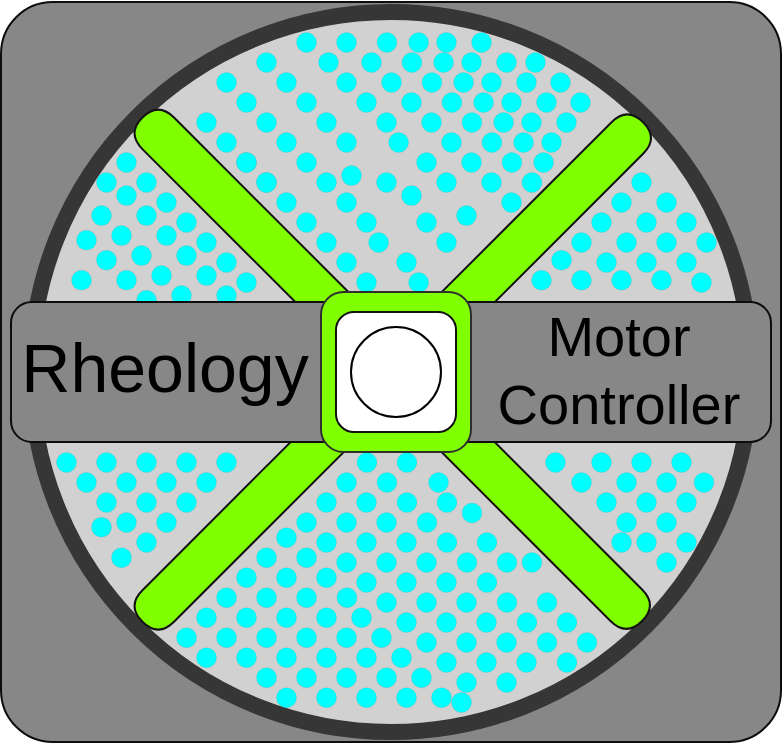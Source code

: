 <mxfile version="16.1.2" type="device"><diagram id="ZZdDNAqf02Z3FQ3SOcCB" name="Page-1"><mxGraphModel dx="813" dy="563" grid="0" gridSize="10" guides="1" tooltips="1" connect="1" arrows="1" fold="1" page="1" pageScale="1" pageWidth="1654" pageHeight="1169" math="0" shadow="0"><root><mxCell id="0"/><mxCell id="1" parent="0"/><mxCell id="4YRXvs1Kx5gEqdIc5T07-6" value="" style="rounded=1;whiteSpace=wrap;html=1;strokeColor=#0D0D0D;fillColor=#878787;arcSize=7;" vertex="1" parent="1"><mxGeometry x="392.5" y="215" width="390" height="370" as="geometry"/></mxCell><mxCell id="4YRXvs1Kx5gEqdIc5T07-1" value="" style="ellipse;whiteSpace=wrap;html=1;aspect=fixed;fillColor=#D1D1D1;strokeColor=#363636;strokeWidth=8;" vertex="1" parent="1"><mxGeometry x="407.5" y="220" width="360" height="360" as="geometry"/></mxCell><mxCell id="4YRXvs1Kx5gEqdIc5T07-13" value="" style="ellipse;whiteSpace=wrap;html=1;aspect=fixed;strokeColor=#363636;strokeWidth=0;fillColor=#00FFFF;connectable=0;allowArrows=0;" vertex="1" parent="1"><mxGeometry x="490" y="270" width="10" height="10" as="geometry"/></mxCell><mxCell id="4YRXvs1Kx5gEqdIc5T07-36" value="" style="ellipse;whiteSpace=wrap;html=1;aspect=fixed;strokeColor=#363636;strokeWidth=0;fillColor=#00FFFF;connectable=0;allowArrows=0;" vertex="1" parent="1"><mxGeometry x="500" y="280" width="10" height="10" as="geometry"/></mxCell><mxCell id="4YRXvs1Kx5gEqdIc5T07-37" value="" style="ellipse;whiteSpace=wrap;html=1;aspect=fixed;strokeColor=#363636;strokeWidth=0;fillColor=#00FFFF;connectable=0;allowArrows=0;" vertex="1" parent="1"><mxGeometry x="510" y="290" width="10" height="10" as="geometry"/></mxCell><mxCell id="4YRXvs1Kx5gEqdIc5T07-38" value="" style="ellipse;whiteSpace=wrap;html=1;aspect=fixed;strokeColor=#363636;strokeWidth=0;fillColor=#00FFFF;connectable=0;allowArrows=0;" vertex="1" parent="1"><mxGeometry x="520" y="300" width="10" height="10" as="geometry"/></mxCell><mxCell id="4YRXvs1Kx5gEqdIc5T07-39" value="" style="ellipse;whiteSpace=wrap;html=1;aspect=fixed;strokeColor=#363636;strokeWidth=0;fillColor=#00FFFF;connectable=0;allowArrows=0;" vertex="1" parent="1"><mxGeometry x="530" y="310" width="10" height="10" as="geometry"/></mxCell><mxCell id="4YRXvs1Kx5gEqdIc5T07-40" value="" style="ellipse;whiteSpace=wrap;html=1;aspect=fixed;strokeColor=#363636;strokeWidth=0;fillColor=#00FFFF;connectable=0;allowArrows=0;" vertex="1" parent="1"><mxGeometry x="540" y="320" width="10" height="10" as="geometry"/></mxCell><mxCell id="4YRXvs1Kx5gEqdIc5T07-41" value="" style="ellipse;whiteSpace=wrap;html=1;aspect=fixed;strokeColor=#363636;strokeWidth=0;fillColor=#00FFFF;connectable=0;allowArrows=0;" vertex="1" parent="1"><mxGeometry x="550" y="330" width="10" height="10" as="geometry"/></mxCell><mxCell id="4YRXvs1Kx5gEqdIc5T07-42" value="" style="ellipse;whiteSpace=wrap;html=1;aspect=fixed;strokeColor=#363636;strokeWidth=0;fillColor=#00FFFF;connectable=0;allowArrows=0;" vertex="1" parent="1"><mxGeometry x="560" y="340" width="10" height="10" as="geometry"/></mxCell><mxCell id="4YRXvs1Kx5gEqdIc5T07-43" value="" style="ellipse;whiteSpace=wrap;html=1;aspect=fixed;strokeColor=#363636;strokeWidth=0;fillColor=#00FFFF;connectable=0;allowArrows=0;" vertex="1" parent="1"><mxGeometry x="570" y="350" width="10" height="10" as="geometry"/></mxCell><mxCell id="4YRXvs1Kx5gEqdIc5T07-44" value="" style="ellipse;whiteSpace=wrap;html=1;aspect=fixed;strokeColor=#363636;strokeWidth=0;fillColor=#00FFFF;connectable=0;allowArrows=0;" vertex="1" parent="1"><mxGeometry x="500" y="250" width="10" height="10" as="geometry"/></mxCell><mxCell id="4YRXvs1Kx5gEqdIc5T07-45" value="" style="ellipse;whiteSpace=wrap;html=1;aspect=fixed;strokeColor=#363636;strokeWidth=0;fillColor=#00FFFF;connectable=0;allowArrows=0;" vertex="1" parent="1"><mxGeometry x="510" y="290" width="10" height="10" as="geometry"/></mxCell><mxCell id="4YRXvs1Kx5gEqdIc5T07-46" value="" style="ellipse;whiteSpace=wrap;html=1;aspect=fixed;strokeColor=#363636;strokeWidth=0;fillColor=#00FFFF;connectable=0;allowArrows=0;" vertex="1" parent="1"><mxGeometry x="520" y="300" width="10" height="10" as="geometry"/></mxCell><mxCell id="4YRXvs1Kx5gEqdIc5T07-47" value="" style="ellipse;whiteSpace=wrap;html=1;aspect=fixed;strokeColor=#363636;strokeWidth=0;fillColor=#00FFFF;connectable=0;allowArrows=0;" vertex="1" parent="1"><mxGeometry x="510" y="260" width="10" height="10" as="geometry"/></mxCell><mxCell id="4YRXvs1Kx5gEqdIc5T07-48" value="" style="ellipse;whiteSpace=wrap;html=1;aspect=fixed;strokeColor=#363636;strokeWidth=0;fillColor=#00FFFF;connectable=0;allowArrows=0;" vertex="1" parent="1"><mxGeometry x="520" y="270" width="10" height="10" as="geometry"/></mxCell><mxCell id="4YRXvs1Kx5gEqdIc5T07-49" value="" style="ellipse;whiteSpace=wrap;html=1;aspect=fixed;strokeColor=#363636;strokeWidth=0;fillColor=#00FFFF;connectable=0;allowArrows=0;" vertex="1" parent="1"><mxGeometry x="530" y="280" width="10" height="10" as="geometry"/></mxCell><mxCell id="4YRXvs1Kx5gEqdIc5T07-50" value="" style="ellipse;whiteSpace=wrap;html=1;aspect=fixed;strokeColor=#363636;strokeWidth=0;fillColor=#00FFFF;connectable=0;allowArrows=0;" vertex="1" parent="1"><mxGeometry x="540" y="290" width="10" height="10" as="geometry"/></mxCell><mxCell id="4YRXvs1Kx5gEqdIc5T07-51" value="" style="ellipse;whiteSpace=wrap;html=1;aspect=fixed;strokeColor=#363636;strokeWidth=0;fillColor=#00FFFF;connectable=0;allowArrows=0;" vertex="1" parent="1"><mxGeometry x="550" y="300" width="10" height="10" as="geometry"/></mxCell><mxCell id="4YRXvs1Kx5gEqdIc5T07-52" value="" style="ellipse;whiteSpace=wrap;html=1;aspect=fixed;strokeColor=#363636;strokeWidth=0;fillColor=#00FFFF;connectable=0;allowArrows=0;" vertex="1" parent="1"><mxGeometry x="560" y="310" width="10" height="10" as="geometry"/></mxCell><mxCell id="4YRXvs1Kx5gEqdIc5T07-53" value="" style="ellipse;whiteSpace=wrap;html=1;aspect=fixed;strokeColor=#363636;strokeWidth=0;fillColor=#00FFFF;connectable=0;allowArrows=0;" vertex="1" parent="1"><mxGeometry x="570" y="320" width="10" height="10" as="geometry"/></mxCell><mxCell id="4YRXvs1Kx5gEqdIc5T07-54" value="" style="ellipse;whiteSpace=wrap;html=1;aspect=fixed;strokeColor=#363636;strokeWidth=0;fillColor=#00FFFF;connectable=0;allowArrows=0;" vertex="1" parent="1"><mxGeometry x="576.04" y="330" width="10" height="10" as="geometry"/></mxCell><mxCell id="4YRXvs1Kx5gEqdIc5T07-55" value="" style="ellipse;whiteSpace=wrap;html=1;aspect=fixed;strokeColor=#363636;strokeWidth=0;fillColor=#00FFFF;connectable=0;allowArrows=0;" vertex="1" parent="1"><mxGeometry x="590" y="340" width="10" height="10" as="geometry"/></mxCell><mxCell id="4YRXvs1Kx5gEqdIc5T07-56" value="" style="ellipse;whiteSpace=wrap;html=1;aspect=fixed;strokeColor=#363636;strokeWidth=0;fillColor=#00FFFF;connectable=0;allowArrows=0;" vertex="1" parent="1"><mxGeometry x="520" y="240" width="10" height="10" as="geometry"/></mxCell><mxCell id="4YRXvs1Kx5gEqdIc5T07-57" value="" style="ellipse;whiteSpace=wrap;html=1;aspect=fixed;strokeColor=#363636;strokeWidth=0;fillColor=#00FFFF;connectable=0;allowArrows=0;" vertex="1" parent="1"><mxGeometry x="530" y="250" width="10" height="10" as="geometry"/></mxCell><mxCell id="4YRXvs1Kx5gEqdIc5T07-58" value="" style="ellipse;whiteSpace=wrap;html=1;aspect=fixed;strokeColor=#363636;strokeWidth=0;fillColor=#00FFFF;connectable=0;allowArrows=0;" vertex="1" parent="1"><mxGeometry x="540" y="260" width="10" height="10" as="geometry"/></mxCell><mxCell id="4YRXvs1Kx5gEqdIc5T07-59" value="" style="ellipse;whiteSpace=wrap;html=1;aspect=fixed;strokeColor=#363636;strokeWidth=0;fillColor=#00FFFF;connectable=0;allowArrows=0;" vertex="1" parent="1"><mxGeometry x="550" y="270" width="10" height="10" as="geometry"/></mxCell><mxCell id="4YRXvs1Kx5gEqdIc5T07-60" value="" style="ellipse;whiteSpace=wrap;html=1;aspect=fixed;strokeColor=#363636;strokeWidth=0;fillColor=#00FFFF;connectable=0;allowArrows=0;" vertex="1" parent="1"><mxGeometry x="560" y="280" width="10" height="10" as="geometry"/></mxCell><mxCell id="4YRXvs1Kx5gEqdIc5T07-61" value="" style="ellipse;whiteSpace=wrap;html=1;aspect=fixed;strokeColor=#363636;strokeWidth=0;fillColor=#00FFFF;connectable=0;allowArrows=0;" vertex="1" parent="1"><mxGeometry x="562.5" y="296.55" width="10" height="10" as="geometry"/></mxCell><mxCell id="4YRXvs1Kx5gEqdIc5T07-62" value="" style="ellipse;whiteSpace=wrap;html=1;aspect=fixed;strokeColor=#363636;strokeWidth=0;fillColor=#00FFFF;connectable=0;allowArrows=0;" vertex="1" parent="1"><mxGeometry x="580" y="300" width="10" height="10" as="geometry"/></mxCell><mxCell id="4YRXvs1Kx5gEqdIc5T07-63" value="" style="ellipse;whiteSpace=wrap;html=1;aspect=fixed;strokeColor=#363636;strokeWidth=0;fillColor=#00FFFF;connectable=0;allowArrows=0;" vertex="1" parent="1"><mxGeometry x="592.5" y="306.55" width="10" height="10" as="geometry"/></mxCell><mxCell id="4YRXvs1Kx5gEqdIc5T07-64" value="" style="ellipse;whiteSpace=wrap;html=1;aspect=fixed;strokeColor=#363636;strokeWidth=0;fillColor=#00FFFF;connectable=0;allowArrows=0;" vertex="1" parent="1"><mxGeometry x="600" y="320" width="10" height="10" as="geometry"/></mxCell><mxCell id="4YRXvs1Kx5gEqdIc5T07-65" value="" style="ellipse;whiteSpace=wrap;html=1;aspect=fixed;strokeColor=#363636;strokeWidth=0;fillColor=#00FFFF;connectable=0;allowArrows=0;" vertex="1" parent="1"><mxGeometry x="610" y="330" width="10" height="10" as="geometry"/></mxCell><mxCell id="4YRXvs1Kx5gEqdIc5T07-66" value="" style="ellipse;whiteSpace=wrap;html=1;aspect=fixed;strokeColor=#363636;strokeWidth=0;fillColor=#00FFFF;connectable=0;allowArrows=0;" vertex="1" parent="1"><mxGeometry x="620" y="316.55" width="10" height="10" as="geometry"/></mxCell><mxCell id="4YRXvs1Kx5gEqdIc5T07-67" value="" style="ellipse;whiteSpace=wrap;html=1;aspect=fixed;strokeColor=#363636;strokeWidth=0;fillColor=#00FFFF;connectable=0;allowArrows=0;" vertex="1" parent="1"><mxGeometry x="540" y="230" width="10" height="10" as="geometry"/></mxCell><mxCell id="4YRXvs1Kx5gEqdIc5T07-68" value="" style="ellipse;whiteSpace=wrap;html=1;aspect=fixed;strokeColor=#363636;strokeWidth=0;fillColor=#00FFFF;connectable=0;allowArrows=0;" vertex="1" parent="1"><mxGeometry x="551" y="240" width="10" height="10" as="geometry"/></mxCell><mxCell id="4YRXvs1Kx5gEqdIc5T07-70" value="" style="ellipse;whiteSpace=wrap;html=1;aspect=fixed;strokeColor=#363636;strokeWidth=0;fillColor=#00FFFF;connectable=0;allowArrows=0;" vertex="1" parent="1"><mxGeometry x="560" y="250" width="10" height="10" as="geometry"/></mxCell><mxCell id="4YRXvs1Kx5gEqdIc5T07-71" value="" style="ellipse;whiteSpace=wrap;html=1;aspect=fixed;strokeColor=#363636;strokeWidth=0;fillColor=#00FFFF;connectable=0;allowArrows=0;" vertex="1" parent="1"><mxGeometry x="570" y="260" width="10" height="10" as="geometry"/></mxCell><mxCell id="4YRXvs1Kx5gEqdIc5T07-72" value="" style="ellipse;whiteSpace=wrap;html=1;aspect=fixed;strokeColor=#363636;strokeWidth=0;fillColor=#00FFFF;connectable=0;allowArrows=0;" vertex="1" parent="1"><mxGeometry x="580" y="270" width="10" height="10" as="geometry"/></mxCell><mxCell id="4YRXvs1Kx5gEqdIc5T07-73" value="" style="ellipse;whiteSpace=wrap;html=1;aspect=fixed;strokeColor=#363636;strokeWidth=0;fillColor=#00FFFF;connectable=0;allowArrows=0;" vertex="1" parent="1"><mxGeometry x="586.04" y="280" width="10" height="10" as="geometry"/></mxCell><mxCell id="4YRXvs1Kx5gEqdIc5T07-74" value="" style="ellipse;whiteSpace=wrap;html=1;aspect=fixed;strokeColor=#363636;strokeWidth=0;fillColor=#00FFFF;connectable=0;allowArrows=0;" vertex="1" parent="1"><mxGeometry x="600" y="290" width="10" height="10" as="geometry"/></mxCell><mxCell id="4YRXvs1Kx5gEqdIc5T07-75" value="" style="ellipse;whiteSpace=wrap;html=1;aspect=fixed;strokeColor=#363636;strokeWidth=0;fillColor=#00FFFF;connectable=0;allowArrows=0;" vertex="1" parent="1"><mxGeometry x="610" y="300" width="10" height="10" as="geometry"/></mxCell><mxCell id="4YRXvs1Kx5gEqdIc5T07-77" value="" style="ellipse;whiteSpace=wrap;html=1;aspect=fixed;strokeColor=#363636;strokeWidth=0;fillColor=#00FFFF;connectable=0;allowArrows=0;" vertex="1" parent="1"><mxGeometry x="572.5" y="240" width="10" height="10" as="geometry"/></mxCell><mxCell id="4YRXvs1Kx5gEqdIc5T07-78" value="" style="ellipse;whiteSpace=wrap;html=1;aspect=fixed;strokeColor=#363636;strokeWidth=0;fillColor=#00FFFF;connectable=0;allowArrows=0;" vertex="1" parent="1"><mxGeometry x="582.5" y="250" width="10" height="10" as="geometry"/></mxCell><mxCell id="4YRXvs1Kx5gEqdIc5T07-79" value="" style="ellipse;whiteSpace=wrap;html=1;aspect=fixed;strokeColor=#363636;strokeWidth=0;fillColor=#00FFFF;connectable=0;allowArrows=0;" vertex="1" parent="1"><mxGeometry x="592.5" y="260" width="10" height="10" as="geometry"/></mxCell><mxCell id="4YRXvs1Kx5gEqdIc5T07-80" value="" style="ellipse;whiteSpace=wrap;html=1;aspect=fixed;strokeColor=#363636;strokeWidth=0;fillColor=#00FFFF;connectable=0;allowArrows=0;" vertex="1" parent="1"><mxGeometry x="602.5" y="270" width="10" height="10" as="geometry"/></mxCell><mxCell id="4YRXvs1Kx5gEqdIc5T07-81" value="" style="ellipse;whiteSpace=wrap;html=1;aspect=fixed;strokeColor=#363636;strokeWidth=0;fillColor=#00FFFF;connectable=0;allowArrows=0;" vertex="1" parent="1"><mxGeometry x="612.5" y="280" width="10" height="10" as="geometry"/></mxCell><mxCell id="4YRXvs1Kx5gEqdIc5T07-82" value="" style="ellipse;whiteSpace=wrap;html=1;aspect=fixed;strokeColor=#363636;strokeWidth=0;fillColor=#00FFFF;connectable=0;allowArrows=0;" vertex="1" parent="1"><mxGeometry x="622.5" y="290" width="10" height="10" as="geometry"/></mxCell><mxCell id="4YRXvs1Kx5gEqdIc5T07-83" value="" style="ellipse;whiteSpace=wrap;html=1;aspect=fixed;strokeColor=#363636;strokeWidth=0;fillColor=#00FFFF;connectable=0;allowArrows=0;" vertex="1" parent="1"><mxGeometry x="632.5" y="300" width="10" height="10" as="geometry"/></mxCell><mxCell id="4YRXvs1Kx5gEqdIc5T07-84" value="" style="ellipse;whiteSpace=wrap;html=1;aspect=fixed;strokeColor=#363636;strokeWidth=0;fillColor=#00FFFF;connectable=0;allowArrows=0;" vertex="1" parent="1"><mxGeometry x="642.5" y="310" width="10" height="10" as="geometry"/></mxCell><mxCell id="4YRXvs1Kx5gEqdIc5T07-86" value="" style="ellipse;whiteSpace=wrap;html=1;aspect=fixed;strokeColor=#363636;strokeWidth=0;fillColor=#00FFFF;connectable=0;allowArrows=0;" vertex="1" parent="1"><mxGeometry x="592.72" y="240" width="10" height="10" as="geometry"/></mxCell><mxCell id="4YRXvs1Kx5gEqdIc5T07-87" value="" style="ellipse;whiteSpace=wrap;html=1;aspect=fixed;strokeColor=#363636;strokeWidth=0;fillColor=#00FFFF;connectable=0;allowArrows=0;" vertex="1" parent="1"><mxGeometry x="602.72" y="250" width="10" height="10" as="geometry"/></mxCell><mxCell id="4YRXvs1Kx5gEqdIc5T07-88" value="" style="ellipse;whiteSpace=wrap;html=1;aspect=fixed;strokeColor=#363636;strokeWidth=0;fillColor=#00FFFF;connectable=0;allowArrows=0;" vertex="1" parent="1"><mxGeometry x="612.72" y="260" width="10" height="10" as="geometry"/></mxCell><mxCell id="4YRXvs1Kx5gEqdIc5T07-89" value="" style="ellipse;whiteSpace=wrap;html=1;aspect=fixed;strokeColor=#363636;strokeWidth=0;fillColor=#00FFFF;connectable=0;allowArrows=0;" vertex="1" parent="1"><mxGeometry x="622.72" y="270" width="10" height="10" as="geometry"/></mxCell><mxCell id="4YRXvs1Kx5gEqdIc5T07-90" value="" style="ellipse;whiteSpace=wrap;html=1;aspect=fixed;strokeColor=#363636;strokeWidth=0;fillColor=#00FFFF;connectable=0;allowArrows=0;" vertex="1" parent="1"><mxGeometry x="632.72" y="280" width="10" height="10" as="geometry"/></mxCell><mxCell id="4YRXvs1Kx5gEqdIc5T07-91" value="" style="ellipse;whiteSpace=wrap;html=1;aspect=fixed;strokeColor=#363636;strokeWidth=0;fillColor=#00FFFF;connectable=0;allowArrows=0;" vertex="1" parent="1"><mxGeometry x="642.72" y="290" width="10" height="10" as="geometry"/></mxCell><mxCell id="4YRXvs1Kx5gEqdIc5T07-92" value="" style="ellipse;whiteSpace=wrap;html=1;aspect=fixed;strokeColor=#363636;strokeWidth=0;fillColor=#00FFFF;connectable=0;allowArrows=0;" vertex="1" parent="1"><mxGeometry x="652.72" y="300" width="10" height="10" as="geometry"/></mxCell><mxCell id="4YRXvs1Kx5gEqdIc5T07-95" value="" style="ellipse;whiteSpace=wrap;html=1;aspect=fixed;strokeColor=#363636;strokeWidth=0;fillColor=#00FFFF;connectable=0;allowArrows=0;" vertex="1" parent="1"><mxGeometry x="608.54" y="240" width="10" height="10" as="geometry"/></mxCell><mxCell id="4YRXvs1Kx5gEqdIc5T07-96" value="" style="ellipse;whiteSpace=wrap;html=1;aspect=fixed;strokeColor=#363636;strokeWidth=0;fillColor=#00FFFF;connectable=0;allowArrows=0;" vertex="1" parent="1"><mxGeometry x="618.54" y="250" width="10" height="10" as="geometry"/></mxCell><mxCell id="4YRXvs1Kx5gEqdIc5T07-97" value="" style="ellipse;whiteSpace=wrap;html=1;aspect=fixed;strokeColor=#363636;strokeWidth=0;fillColor=#00FFFF;connectable=0;allowArrows=0;" vertex="1" parent="1"><mxGeometry x="628.54" y="260" width="10" height="10" as="geometry"/></mxCell><mxCell id="4YRXvs1Kx5gEqdIc5T07-98" value="" style="ellipse;whiteSpace=wrap;html=1;aspect=fixed;strokeColor=#363636;strokeWidth=0;fillColor=#00FFFF;connectable=0;allowArrows=0;" vertex="1" parent="1"><mxGeometry x="638.54" y="270" width="10" height="10" as="geometry"/></mxCell><mxCell id="4YRXvs1Kx5gEqdIc5T07-99" value="" style="ellipse;whiteSpace=wrap;html=1;aspect=fixed;strokeColor=#363636;strokeWidth=0;fillColor=#00FFFF;connectable=0;allowArrows=0;" vertex="1" parent="1"><mxGeometry x="648.54" y="280" width="10" height="10" as="geometry"/></mxCell><mxCell id="4YRXvs1Kx5gEqdIc5T07-100" value="" style="ellipse;whiteSpace=wrap;html=1;aspect=fixed;strokeColor=#363636;strokeWidth=0;fillColor=#00FFFF;connectable=0;allowArrows=0;" vertex="1" parent="1"><mxGeometry x="658.54" y="290" width="10" height="10" as="geometry"/></mxCell><mxCell id="4YRXvs1Kx5gEqdIc5T07-102" value="" style="ellipse;whiteSpace=wrap;html=1;aspect=fixed;strokeColor=#363636;strokeWidth=0;fillColor=#00FFFF;connectable=0;allowArrows=0;" vertex="1" parent="1"><mxGeometry x="622.5" y="240" width="10" height="10" as="geometry"/></mxCell><mxCell id="4YRXvs1Kx5gEqdIc5T07-103" value="" style="ellipse;whiteSpace=wrap;html=1;aspect=fixed;strokeColor=#363636;strokeWidth=0;fillColor=#00FFFF;connectable=0;allowArrows=0;" vertex="1" parent="1"><mxGeometry x="632.5" y="250" width="10" height="10" as="geometry"/></mxCell><mxCell id="4YRXvs1Kx5gEqdIc5T07-104" value="" style="ellipse;whiteSpace=wrap;html=1;aspect=fixed;strokeColor=#363636;strokeWidth=0;fillColor=#00FFFF;connectable=0;allowArrows=0;" vertex="1" parent="1"><mxGeometry x="642.5" y="260" width="10" height="10" as="geometry"/></mxCell><mxCell id="4YRXvs1Kx5gEqdIc5T07-105" value="" style="ellipse;whiteSpace=wrap;html=1;aspect=fixed;strokeColor=#363636;strokeWidth=0;fillColor=#00FFFF;connectable=0;allowArrows=0;" vertex="1" parent="1"><mxGeometry x="652.5" y="270" width="10" height="10" as="geometry"/></mxCell><mxCell id="4YRXvs1Kx5gEqdIc5T07-106" value="" style="ellipse;whiteSpace=wrap;html=1;aspect=fixed;strokeColor=#363636;strokeWidth=0;fillColor=#00FFFF;connectable=0;allowArrows=0;" vertex="1" parent="1"><mxGeometry x="662.5" y="280" width="10" height="10" as="geometry"/></mxCell><mxCell id="4YRXvs1Kx5gEqdIc5T07-108" value="" style="ellipse;whiteSpace=wrap;html=1;aspect=fixed;strokeColor=#363636;strokeWidth=0;fillColor=#00FFFF;connectable=0;allowArrows=0;" vertex="1" parent="1"><mxGeometry x="640" y="240" width="10" height="10" as="geometry"/></mxCell><mxCell id="4YRXvs1Kx5gEqdIc5T07-109" value="" style="ellipse;whiteSpace=wrap;html=1;aspect=fixed;strokeColor=#363636;strokeWidth=0;fillColor=#00FFFF;connectable=0;allowArrows=0;" vertex="1" parent="1"><mxGeometry x="650" y="250" width="10" height="10" as="geometry"/></mxCell><mxCell id="4YRXvs1Kx5gEqdIc5T07-110" value="" style="ellipse;whiteSpace=wrap;html=1;aspect=fixed;strokeColor=#363636;strokeWidth=0;fillColor=#00FFFF;connectable=0;allowArrows=0;" vertex="1" parent="1"><mxGeometry x="660" y="260" width="10" height="10" as="geometry"/></mxCell><mxCell id="4YRXvs1Kx5gEqdIc5T07-111" value="" style="ellipse;whiteSpace=wrap;html=1;aspect=fixed;strokeColor=#363636;strokeWidth=0;fillColor=#00FFFF;connectable=0;allowArrows=0;" vertex="1" parent="1"><mxGeometry x="670" y="270" width="10" height="10" as="geometry"/></mxCell><mxCell id="4YRXvs1Kx5gEqdIc5T07-113" value="" style="ellipse;whiteSpace=wrap;html=1;aspect=fixed;strokeColor=#363636;strokeWidth=0;fillColor=#00FFFF;connectable=0;allowArrows=0;" vertex="1" parent="1"><mxGeometry x="666.99" y="250" width="10" height="10" as="geometry"/></mxCell><mxCell id="4YRXvs1Kx5gEqdIc5T07-114" value="" style="ellipse;whiteSpace=wrap;html=1;aspect=fixed;strokeColor=#363636;strokeWidth=0;fillColor=#00FFFF;connectable=0;allowArrows=0;" vertex="1" parent="1"><mxGeometry x="676.99" y="260" width="10" height="10" as="geometry"/></mxCell><mxCell id="4YRXvs1Kx5gEqdIc5T07-116" value="" style="ellipse;whiteSpace=wrap;html=1;aspect=fixed;strokeColor=#363636;strokeWidth=0;fillColor=#00FFFF;connectable=0;allowArrows=0;" vertex="1" parent="1"><mxGeometry x="720" y="310" width="10" height="10" as="geometry"/></mxCell><mxCell id="4YRXvs1Kx5gEqdIc5T07-117" value="" style="ellipse;whiteSpace=wrap;html=1;aspect=fixed;strokeColor=#363636;strokeWidth=0;fillColor=#00FFFF;connectable=0;allowArrows=0;" vertex="1" parent="1"><mxGeometry x="730" y="320" width="10" height="10" as="geometry"/></mxCell><mxCell id="4YRXvs1Kx5gEqdIc5T07-118" value="" style="ellipse;whiteSpace=wrap;html=1;aspect=fixed;strokeColor=#363636;strokeWidth=0;fillColor=#00FFFF;connectable=0;allowArrows=0;" vertex="1" parent="1"><mxGeometry x="740" y="330" width="10" height="10" as="geometry"/></mxCell><mxCell id="4YRXvs1Kx5gEqdIc5T07-120" value="" style="ellipse;whiteSpace=wrap;html=1;aspect=fixed;strokeColor=#363636;strokeWidth=0;fillColor=#00FFFF;connectable=0;allowArrows=0;" vertex="1" parent="1"><mxGeometry x="710" y="320" width="10" height="10" as="geometry"/></mxCell><mxCell id="4YRXvs1Kx5gEqdIc5T07-121" value="" style="ellipse;whiteSpace=wrap;html=1;aspect=fixed;strokeColor=#363636;strokeWidth=0;fillColor=#00FFFF;connectable=0;allowArrows=0;" vertex="1" parent="1"><mxGeometry x="720" y="330" width="10" height="10" as="geometry"/></mxCell><mxCell id="4YRXvs1Kx5gEqdIc5T07-122" value="" style="ellipse;whiteSpace=wrap;html=1;aspect=fixed;strokeColor=#363636;strokeWidth=0;fillColor=#00FFFF;connectable=0;allowArrows=0;" vertex="1" parent="1"><mxGeometry x="730" y="340" width="10" height="10" as="geometry"/></mxCell><mxCell id="4YRXvs1Kx5gEqdIc5T07-125" value="" style="ellipse;whiteSpace=wrap;html=1;aspect=fixed;strokeColor=#363636;strokeWidth=0;fillColor=#00FFFF;connectable=0;allowArrows=0;" vertex="1" parent="1"><mxGeometry x="700" y="330" width="10" height="10" as="geometry"/></mxCell><mxCell id="4YRXvs1Kx5gEqdIc5T07-126" value="" style="ellipse;whiteSpace=wrap;html=1;aspect=fixed;strokeColor=#363636;strokeWidth=0;fillColor=#00FFFF;connectable=0;allowArrows=0;" vertex="1" parent="1"><mxGeometry x="710" y="340" width="10" height="10" as="geometry"/></mxCell><mxCell id="4YRXvs1Kx5gEqdIc5T07-128" value="" style="ellipse;whiteSpace=wrap;html=1;aspect=fixed;strokeColor=#363636;strokeWidth=0;fillColor=#00FFFF;connectable=0;allowArrows=0;" vertex="1" parent="1"><mxGeometry x="690" y="340" width="10" height="10" as="geometry"/></mxCell><mxCell id="4YRXvs1Kx5gEqdIc5T07-137" value="" style="ellipse;whiteSpace=wrap;html=1;aspect=fixed;strokeColor=#363636;strokeWidth=0;fillColor=#00FFFF;connectable=0;allowArrows=0;" vertex="1" parent="1"><mxGeometry x="690" y="460" width="10" height="10" as="geometry"/></mxCell><mxCell id="4YRXvs1Kx5gEqdIc5T07-138" value="" style="ellipse;whiteSpace=wrap;html=1;aspect=fixed;strokeColor=#363636;strokeWidth=0;fillColor=#00FFFF;connectable=0;allowArrows=0;" vertex="1" parent="1"><mxGeometry x="700" y="470" width="10" height="10" as="geometry"/></mxCell><mxCell id="4YRXvs1Kx5gEqdIc5T07-139" value="" style="ellipse;whiteSpace=wrap;html=1;aspect=fixed;strokeColor=#363636;strokeWidth=0;fillColor=#00FFFF;connectable=0;allowArrows=0;" vertex="1" parent="1"><mxGeometry x="710" y="480" width="10" height="10" as="geometry"/></mxCell><mxCell id="4YRXvs1Kx5gEqdIc5T07-140" value="" style="ellipse;whiteSpace=wrap;html=1;aspect=fixed;strokeColor=#363636;strokeWidth=0;fillColor=#00FFFF;connectable=0;allowArrows=0;" vertex="1" parent="1"><mxGeometry x="720" y="490" width="10" height="10" as="geometry"/></mxCell><mxCell id="4YRXvs1Kx5gEqdIc5T07-142" value="" style="ellipse;whiteSpace=wrap;html=1;aspect=fixed;strokeColor=#363636;strokeWidth=0;fillColor=#00FFFF;connectable=0;allowArrows=0;" vertex="1" parent="1"><mxGeometry x="700" y="450" width="10" height="10" as="geometry"/></mxCell><mxCell id="4YRXvs1Kx5gEqdIc5T07-143" value="" style="ellipse;whiteSpace=wrap;html=1;aspect=fixed;strokeColor=#363636;strokeWidth=0;fillColor=#00FFFF;connectable=0;allowArrows=0;" vertex="1" parent="1"><mxGeometry x="710" y="460" width="10" height="10" as="geometry"/></mxCell><mxCell id="4YRXvs1Kx5gEqdIc5T07-144" value="" style="ellipse;whiteSpace=wrap;html=1;aspect=fixed;strokeColor=#363636;strokeWidth=0;fillColor=#00FFFF;connectable=0;allowArrows=0;" vertex="1" parent="1"><mxGeometry x="720" y="470" width="10" height="10" as="geometry"/></mxCell><mxCell id="4YRXvs1Kx5gEqdIc5T07-145" value="" style="ellipse;whiteSpace=wrap;html=1;aspect=fixed;strokeColor=#363636;strokeWidth=0;fillColor=#00FFFF;connectable=0;allowArrows=0;" vertex="1" parent="1"><mxGeometry x="730" y="480" width="10" height="10" as="geometry"/></mxCell><mxCell id="4YRXvs1Kx5gEqdIc5T07-147" value="" style="ellipse;whiteSpace=wrap;html=1;aspect=fixed;strokeColor=#363636;strokeWidth=0;fillColor=#00FFFF;connectable=0;allowArrows=0;" vertex="1" parent="1"><mxGeometry x="720" y="450" width="10" height="10" as="geometry"/></mxCell><mxCell id="4YRXvs1Kx5gEqdIc5T07-148" value="" style="ellipse;whiteSpace=wrap;html=1;aspect=fixed;strokeColor=#363636;strokeWidth=0;fillColor=#00FFFF;connectable=0;allowArrows=0;" vertex="1" parent="1"><mxGeometry x="730" y="460" width="10" height="10" as="geometry"/></mxCell><mxCell id="4YRXvs1Kx5gEqdIc5T07-149" value="" style="ellipse;whiteSpace=wrap;html=1;aspect=fixed;strokeColor=#363636;strokeWidth=0;fillColor=#00FFFF;connectable=0;allowArrows=0;" vertex="1" parent="1"><mxGeometry x="697.5" y="480" width="10" height="10" as="geometry"/></mxCell><mxCell id="4YRXvs1Kx5gEqdIc5T07-152" value="" style="ellipse;whiteSpace=wrap;html=1;aspect=fixed;strokeColor=#363636;strokeWidth=0;fillColor=#00FFFF;connectable=0;allowArrows=0;" vertex="1" parent="1"><mxGeometry x="570" y="460" width="10" height="10" as="geometry"/></mxCell><mxCell id="4YRXvs1Kx5gEqdIc5T07-153" value="" style="ellipse;whiteSpace=wrap;html=1;aspect=fixed;strokeColor=#363636;strokeWidth=0;fillColor=#00FFFF;connectable=0;allowArrows=0;" vertex="1" parent="1"><mxGeometry x="580" y="470" width="10" height="10" as="geometry"/></mxCell><mxCell id="4YRXvs1Kx5gEqdIc5T07-154" value="" style="ellipse;whiteSpace=wrap;html=1;aspect=fixed;strokeColor=#363636;strokeWidth=0;fillColor=#00FFFF;connectable=0;allowArrows=0;" vertex="1" parent="1"><mxGeometry x="590" y="480" width="10" height="10" as="geometry"/></mxCell><mxCell id="4YRXvs1Kx5gEqdIc5T07-155" value="" style="ellipse;whiteSpace=wrap;html=1;aspect=fixed;strokeColor=#363636;strokeWidth=0;fillColor=#00FFFF;connectable=0;allowArrows=0;" vertex="1" parent="1"><mxGeometry x="600" y="490" width="10" height="10" as="geometry"/></mxCell><mxCell id="4YRXvs1Kx5gEqdIc5T07-156" value="" style="ellipse;whiteSpace=wrap;html=1;aspect=fixed;strokeColor=#363636;strokeWidth=0;fillColor=#00FFFF;connectable=0;allowArrows=0;" vertex="1" parent="1"><mxGeometry x="610" y="500" width="10" height="10" as="geometry"/></mxCell><mxCell id="4YRXvs1Kx5gEqdIc5T07-157" value="" style="ellipse;whiteSpace=wrap;html=1;aspect=fixed;strokeColor=#363636;strokeWidth=0;fillColor=#00FFFF;connectable=0;allowArrows=0;" vertex="1" parent="1"><mxGeometry x="620" y="510" width="10" height="10" as="geometry"/></mxCell><mxCell id="4YRXvs1Kx5gEqdIc5T07-158" value="" style="ellipse;whiteSpace=wrap;html=1;aspect=fixed;strokeColor=#363636;strokeWidth=0;fillColor=#00FFFF;connectable=0;allowArrows=0;" vertex="1" parent="1"><mxGeometry x="630" y="520" width="10" height="10" as="geometry"/></mxCell><mxCell id="4YRXvs1Kx5gEqdIc5T07-159" value="" style="ellipse;whiteSpace=wrap;html=1;aspect=fixed;strokeColor=#363636;strokeWidth=0;fillColor=#00FFFF;connectable=0;allowArrows=0;" vertex="1" parent="1"><mxGeometry x="640" y="530" width="10" height="10" as="geometry"/></mxCell><mxCell id="4YRXvs1Kx5gEqdIc5T07-160" value="" style="ellipse;whiteSpace=wrap;html=1;aspect=fixed;strokeColor=#363636;strokeWidth=0;fillColor=#00FFFF;connectable=0;allowArrows=0;" vertex="1" parent="1"><mxGeometry x="650" y="540" width="10" height="10" as="geometry"/></mxCell><mxCell id="4YRXvs1Kx5gEqdIc5T07-162" value="" style="ellipse;whiteSpace=wrap;html=1;aspect=fixed;strokeColor=#363636;strokeWidth=0;fillColor=#00FFFF;connectable=0;allowArrows=0;" vertex="1" parent="1"><mxGeometry x="580.22" y="450" width="10" height="10" as="geometry"/></mxCell><mxCell id="4YRXvs1Kx5gEqdIc5T07-163" value="" style="ellipse;whiteSpace=wrap;html=1;aspect=fixed;strokeColor=#363636;strokeWidth=0;fillColor=#00FFFF;connectable=0;allowArrows=0;" vertex="1" parent="1"><mxGeometry x="590.22" y="460" width="10" height="10" as="geometry"/></mxCell><mxCell id="4YRXvs1Kx5gEqdIc5T07-164" value="" style="ellipse;whiteSpace=wrap;html=1;aspect=fixed;strokeColor=#363636;strokeWidth=0;fillColor=#00FFFF;connectable=0;allowArrows=0;" vertex="1" parent="1"><mxGeometry x="600.22" y="470" width="10" height="10" as="geometry"/></mxCell><mxCell id="4YRXvs1Kx5gEqdIc5T07-165" value="" style="ellipse;whiteSpace=wrap;html=1;aspect=fixed;strokeColor=#363636;strokeWidth=0;fillColor=#00FFFF;connectable=0;allowArrows=0;" vertex="1" parent="1"><mxGeometry x="610.22" y="480" width="10" height="10" as="geometry"/></mxCell><mxCell id="4YRXvs1Kx5gEqdIc5T07-166" value="" style="ellipse;whiteSpace=wrap;html=1;aspect=fixed;strokeColor=#363636;strokeWidth=0;fillColor=#00FFFF;connectable=0;allowArrows=0;" vertex="1" parent="1"><mxGeometry x="620.22" y="490" width="10" height="10" as="geometry"/></mxCell><mxCell id="4YRXvs1Kx5gEqdIc5T07-167" value="" style="ellipse;whiteSpace=wrap;html=1;aspect=fixed;strokeColor=#363636;strokeWidth=0;fillColor=#00FFFF;connectable=0;allowArrows=0;" vertex="1" parent="1"><mxGeometry x="630.22" y="500" width="10" height="10" as="geometry"/></mxCell><mxCell id="4YRXvs1Kx5gEqdIc5T07-168" value="" style="ellipse;whiteSpace=wrap;html=1;aspect=fixed;strokeColor=#363636;strokeWidth=0;fillColor=#00FFFF;connectable=0;allowArrows=0;" vertex="1" parent="1"><mxGeometry x="640.22" y="510" width="10" height="10" as="geometry"/></mxCell><mxCell id="4YRXvs1Kx5gEqdIc5T07-169" value="" style="ellipse;whiteSpace=wrap;html=1;aspect=fixed;strokeColor=#363636;strokeWidth=0;fillColor=#00FFFF;connectable=0;allowArrows=0;" vertex="1" parent="1"><mxGeometry x="650.22" y="520" width="10" height="10" as="geometry"/></mxCell><mxCell id="4YRXvs1Kx5gEqdIc5T07-170" value="" style="ellipse;whiteSpace=wrap;html=1;aspect=fixed;strokeColor=#363636;strokeWidth=0;fillColor=#00FFFF;connectable=0;allowArrows=0;" vertex="1" parent="1"><mxGeometry x="660.22" y="530" width="10" height="10" as="geometry"/></mxCell><mxCell id="4YRXvs1Kx5gEqdIc5T07-171" value="" style="ellipse;whiteSpace=wrap;html=1;aspect=fixed;strokeColor=#363636;strokeWidth=0;fillColor=#00FFFF;connectable=0;allowArrows=0;" vertex="1" parent="1"><mxGeometry x="670.22" y="540" width="10" height="10" as="geometry"/></mxCell><mxCell id="4YRXvs1Kx5gEqdIc5T07-173" value="" style="ellipse;whiteSpace=wrap;html=1;aspect=fixed;strokeColor=#363636;strokeWidth=0;fillColor=#00FFFF;connectable=0;allowArrows=0;" vertex="1" parent="1"><mxGeometry x="606.04" y="450" width="10" height="10" as="geometry"/></mxCell><mxCell id="4YRXvs1Kx5gEqdIc5T07-174" value="" style="ellipse;whiteSpace=wrap;html=1;aspect=fixed;strokeColor=#363636;strokeWidth=0;fillColor=#00FFFF;connectable=0;allowArrows=0;" vertex="1" parent="1"><mxGeometry x="610.22" y="460" width="10" height="10" as="geometry"/></mxCell><mxCell id="4YRXvs1Kx5gEqdIc5T07-175" value="" style="ellipse;whiteSpace=wrap;html=1;aspect=fixed;strokeColor=#363636;strokeWidth=0;fillColor=#00FFFF;connectable=0;allowArrows=0;" vertex="1" parent="1"><mxGeometry x="622.72" y="465.27" width="10" height="10" as="geometry"/></mxCell><mxCell id="4YRXvs1Kx5gEqdIc5T07-176" value="" style="ellipse;whiteSpace=wrap;html=1;aspect=fixed;strokeColor=#363636;strokeWidth=0;fillColor=#00FFFF;connectable=0;allowArrows=0;" vertex="1" parent="1"><mxGeometry x="630.22" y="480" width="10" height="10" as="geometry"/></mxCell><mxCell id="4YRXvs1Kx5gEqdIc5T07-177" value="" style="ellipse;whiteSpace=wrap;html=1;aspect=fixed;strokeColor=#363636;strokeWidth=0;fillColor=#00FFFF;connectable=0;allowArrows=0;" vertex="1" parent="1"><mxGeometry x="640.22" y="490" width="10" height="10" as="geometry"/></mxCell><mxCell id="4YRXvs1Kx5gEqdIc5T07-178" value="" style="ellipse;whiteSpace=wrap;html=1;aspect=fixed;strokeColor=#363636;strokeWidth=0;fillColor=#00FFFF;connectable=0;allowArrows=0;" vertex="1" parent="1"><mxGeometry x="652.72" y="490" width="10" height="10" as="geometry"/></mxCell><mxCell id="4YRXvs1Kx5gEqdIc5T07-179" value="" style="ellipse;whiteSpace=wrap;html=1;aspect=fixed;strokeColor=#363636;strokeWidth=0;fillColor=#00FFFF;connectable=0;allowArrows=0;" vertex="1" parent="1"><mxGeometry x="660.22" y="510" width="10" height="10" as="geometry"/></mxCell><mxCell id="4YRXvs1Kx5gEqdIc5T07-180" value="" style="ellipse;whiteSpace=wrap;html=1;aspect=fixed;strokeColor=#363636;strokeWidth=0;fillColor=#00FFFF;connectable=0;allowArrows=0;" vertex="1" parent="1"><mxGeometry x="670.22" y="520" width="10" height="10" as="geometry"/></mxCell><mxCell id="4YRXvs1Kx5gEqdIc5T07-181" value="" style="ellipse;whiteSpace=wrap;html=1;aspect=fixed;strokeColor=#363636;strokeWidth=0;fillColor=#00FFFF;connectable=0;allowArrows=0;" vertex="1" parent="1"><mxGeometry x="680.22" y="530" width="10" height="10" as="geometry"/></mxCell><mxCell id="4YRXvs1Kx5gEqdIc5T07-183" value="" style="ellipse;whiteSpace=wrap;html=1;aspect=fixed;strokeColor=#363636;strokeWidth=0;fillColor=#00FFFF;connectable=0;allowArrows=0;" vertex="1" parent="1"><mxGeometry x="560" y="470" width="10" height="10" as="geometry"/></mxCell><mxCell id="4YRXvs1Kx5gEqdIc5T07-184" value="" style="ellipse;whiteSpace=wrap;html=1;aspect=fixed;strokeColor=#363636;strokeWidth=0;fillColor=#00FFFF;connectable=0;allowArrows=0;" vertex="1" parent="1"><mxGeometry x="570" y="480" width="10" height="10" as="geometry"/></mxCell><mxCell id="4YRXvs1Kx5gEqdIc5T07-185" value="" style="ellipse;whiteSpace=wrap;html=1;aspect=fixed;strokeColor=#363636;strokeWidth=0;fillColor=#00FFFF;connectable=0;allowArrows=0;" vertex="1" parent="1"><mxGeometry x="580" y="490" width="10" height="10" as="geometry"/></mxCell><mxCell id="4YRXvs1Kx5gEqdIc5T07-186" value="" style="ellipse;whiteSpace=wrap;html=1;aspect=fixed;strokeColor=#363636;strokeWidth=0;fillColor=#00FFFF;connectable=0;allowArrows=0;" vertex="1" parent="1"><mxGeometry x="590" y="500" width="10" height="10" as="geometry"/></mxCell><mxCell id="4YRXvs1Kx5gEqdIc5T07-187" value="" style="ellipse;whiteSpace=wrap;html=1;aspect=fixed;strokeColor=#363636;strokeWidth=0;fillColor=#00FFFF;connectable=0;allowArrows=0;" vertex="1" parent="1"><mxGeometry x="600" y="510" width="10" height="10" as="geometry"/></mxCell><mxCell id="4YRXvs1Kx5gEqdIc5T07-188" value="" style="ellipse;whiteSpace=wrap;html=1;aspect=fixed;strokeColor=#363636;strokeWidth=0;fillColor=#00FFFF;connectable=0;allowArrows=0;" vertex="1" parent="1"><mxGeometry x="610" y="520" width="10" height="10" as="geometry"/></mxCell><mxCell id="4YRXvs1Kx5gEqdIc5T07-189" value="" style="ellipse;whiteSpace=wrap;html=1;aspect=fixed;strokeColor=#363636;strokeWidth=0;fillColor=#00FFFF;connectable=0;allowArrows=0;" vertex="1" parent="1"><mxGeometry x="620" y="530" width="10" height="10" as="geometry"/></mxCell><mxCell id="4YRXvs1Kx5gEqdIc5T07-190" value="" style="ellipse;whiteSpace=wrap;html=1;aspect=fixed;strokeColor=#363636;strokeWidth=0;fillColor=#00FFFF;connectable=0;allowArrows=0;" vertex="1" parent="1"><mxGeometry x="630" y="540" width="10" height="10" as="geometry"/></mxCell><mxCell id="4YRXvs1Kx5gEqdIc5T07-191" value="" style="ellipse;whiteSpace=wrap;html=1;aspect=fixed;strokeColor=#363636;strokeWidth=0;fillColor=#00FFFF;connectable=0;allowArrows=0;" vertex="1" parent="1"><mxGeometry x="640" y="550" width="10" height="10" as="geometry"/></mxCell><mxCell id="4YRXvs1Kx5gEqdIc5T07-193" value="" style="ellipse;whiteSpace=wrap;html=1;aspect=fixed;strokeColor=#363636;strokeWidth=0;fillColor=#00FFFF;connectable=0;allowArrows=0;" vertex="1" parent="1"><mxGeometry x="550" y="480" width="10" height="10" as="geometry"/></mxCell><mxCell id="4YRXvs1Kx5gEqdIc5T07-194" value="" style="ellipse;whiteSpace=wrap;html=1;aspect=fixed;strokeColor=#363636;strokeWidth=0;fillColor=#00FFFF;connectable=0;allowArrows=0;" vertex="1" parent="1"><mxGeometry x="560" y="490" width="10" height="10" as="geometry"/></mxCell><mxCell id="4YRXvs1Kx5gEqdIc5T07-195" value="" style="ellipse;whiteSpace=wrap;html=1;aspect=fixed;strokeColor=#363636;strokeWidth=0;fillColor=#00FFFF;connectable=0;allowArrows=0;" vertex="1" parent="1"><mxGeometry x="570" y="500" width="10" height="10" as="geometry"/></mxCell><mxCell id="4YRXvs1Kx5gEqdIc5T07-196" value="" style="ellipse;whiteSpace=wrap;html=1;aspect=fixed;strokeColor=#363636;strokeWidth=0;fillColor=#00FFFF;connectable=0;allowArrows=0;" vertex="1" parent="1"><mxGeometry x="580" y="510" width="10" height="10" as="geometry"/></mxCell><mxCell id="4YRXvs1Kx5gEqdIc5T07-197" value="" style="ellipse;whiteSpace=wrap;html=1;aspect=fixed;strokeColor=#363636;strokeWidth=0;fillColor=#00FFFF;connectable=0;allowArrows=0;" vertex="1" parent="1"><mxGeometry x="590" y="520" width="10" height="10" as="geometry"/></mxCell><mxCell id="4YRXvs1Kx5gEqdIc5T07-198" value="" style="ellipse;whiteSpace=wrap;html=1;aspect=fixed;strokeColor=#363636;strokeWidth=0;fillColor=#00FFFF;connectable=0;allowArrows=0;" vertex="1" parent="1"><mxGeometry x="600" y="530" width="10" height="10" as="geometry"/></mxCell><mxCell id="4YRXvs1Kx5gEqdIc5T07-199" value="" style="ellipse;whiteSpace=wrap;html=1;aspect=fixed;strokeColor=#363636;strokeWidth=0;fillColor=#00FFFF;connectable=0;allowArrows=0;" vertex="1" parent="1"><mxGeometry x="610" y="540" width="10" height="10" as="geometry"/></mxCell><mxCell id="4YRXvs1Kx5gEqdIc5T07-200" value="" style="ellipse;whiteSpace=wrap;html=1;aspect=fixed;strokeColor=#363636;strokeWidth=0;fillColor=#00FFFF;connectable=0;allowArrows=0;" vertex="1" parent="1"><mxGeometry x="620" y="550" width="10" height="10" as="geometry"/></mxCell><mxCell id="4YRXvs1Kx5gEqdIc5T07-205" value="" style="ellipse;whiteSpace=wrap;html=1;aspect=fixed;strokeColor=#363636;strokeWidth=0;fillColor=#00FFFF;connectable=0;allowArrows=0;" vertex="1" parent="1"><mxGeometry x="530" y="497.59" width="10" height="10" as="geometry"/></mxCell><mxCell id="4YRXvs1Kx5gEqdIc5T07-206" value="" style="ellipse;whiteSpace=wrap;html=1;aspect=fixed;strokeColor=#363636;strokeWidth=0;fillColor=#00FFFF;connectable=0;allowArrows=0;" vertex="1" parent="1"><mxGeometry x="540" y="507.59" width="10" height="10" as="geometry"/></mxCell><mxCell id="4YRXvs1Kx5gEqdIc5T07-207" value="" style="ellipse;whiteSpace=wrap;html=1;aspect=fixed;strokeColor=#363636;strokeWidth=0;fillColor=#00FFFF;connectable=0;allowArrows=0;" vertex="1" parent="1"><mxGeometry x="550" y="517.59" width="10" height="10" as="geometry"/></mxCell><mxCell id="4YRXvs1Kx5gEqdIc5T07-208" value="" style="ellipse;whiteSpace=wrap;html=1;aspect=fixed;strokeColor=#363636;strokeWidth=0;fillColor=#00FFFF;connectable=0;allowArrows=0;" vertex="1" parent="1"><mxGeometry x="560" y="527.59" width="10" height="10" as="geometry"/></mxCell><mxCell id="4YRXvs1Kx5gEqdIc5T07-209" value="" style="ellipse;whiteSpace=wrap;html=1;aspect=fixed;strokeColor=#363636;strokeWidth=0;fillColor=#00FFFF;connectable=0;allowArrows=0;" vertex="1" parent="1"><mxGeometry x="570" y="537.59" width="10" height="10" as="geometry"/></mxCell><mxCell id="4YRXvs1Kx5gEqdIc5T07-210" value="" style="ellipse;whiteSpace=wrap;html=1;aspect=fixed;strokeColor=#363636;strokeWidth=0;fillColor=#00FFFF;connectable=0;allowArrows=0;" vertex="1" parent="1"><mxGeometry x="580" y="547.59" width="10" height="10" as="geometry"/></mxCell><mxCell id="4YRXvs1Kx5gEqdIc5T07-211" value="" style="ellipse;whiteSpace=wrap;html=1;aspect=fixed;strokeColor=#363636;strokeWidth=0;fillColor=#00FFFF;connectable=0;allowArrows=0;" vertex="1" parent="1"><mxGeometry x="590" y="557.59" width="10" height="10" as="geometry"/></mxCell><mxCell id="4YRXvs1Kx5gEqdIc5T07-215" value="" style="ellipse;whiteSpace=wrap;html=1;aspect=fixed;strokeColor=#363636;strokeWidth=0;fillColor=#00FFFF;connectable=0;allowArrows=0;" vertex="1" parent="1"><mxGeometry x="577.5" y="527.59" width="10" height="10" as="geometry"/></mxCell><mxCell id="4YRXvs1Kx5gEqdIc5T07-216" value="" style="ellipse;whiteSpace=wrap;html=1;aspect=fixed;strokeColor=#363636;strokeWidth=0;fillColor=#00FFFF;connectable=0;allowArrows=0;" vertex="1" parent="1"><mxGeometry x="587.5" y="537.59" width="10" height="10" as="geometry"/></mxCell><mxCell id="4YRXvs1Kx5gEqdIc5T07-217" value="" style="ellipse;whiteSpace=wrap;html=1;aspect=fixed;strokeColor=#363636;strokeWidth=0;fillColor=#00FFFF;connectable=0;allowArrows=0;" vertex="1" parent="1"><mxGeometry x="597.5" y="547.59" width="10" height="10" as="geometry"/></mxCell><mxCell id="4YRXvs1Kx5gEqdIc5T07-218" value="" style="ellipse;whiteSpace=wrap;html=1;aspect=fixed;strokeColor=#363636;strokeWidth=0;fillColor=#00FFFF;connectable=0;allowArrows=0;" vertex="1" parent="1"><mxGeometry x="607.5" y="557.59" width="10" height="10" as="geometry"/></mxCell><mxCell id="4YRXvs1Kx5gEqdIc5T07-220" value="" style="ellipse;whiteSpace=wrap;html=1;aspect=fixed;strokeColor=#363636;strokeWidth=0;fillColor=#00FFFF;connectable=0;allowArrows=0;" vertex="1" parent="1"><mxGeometry x="520" y="507.59" width="10" height="10" as="geometry"/></mxCell><mxCell id="4YRXvs1Kx5gEqdIc5T07-221" value="" style="ellipse;whiteSpace=wrap;html=1;aspect=fixed;strokeColor=#363636;strokeWidth=0;fillColor=#00FFFF;connectable=0;allowArrows=0;" vertex="1" parent="1"><mxGeometry x="530" y="517.59" width="10" height="10" as="geometry"/></mxCell><mxCell id="4YRXvs1Kx5gEqdIc5T07-222" value="" style="ellipse;whiteSpace=wrap;html=1;aspect=fixed;strokeColor=#363636;strokeWidth=0;fillColor=#00FFFF;connectable=0;allowArrows=0;" vertex="1" parent="1"><mxGeometry x="540" y="527.59" width="10" height="10" as="geometry"/></mxCell><mxCell id="4YRXvs1Kx5gEqdIc5T07-223" value="" style="ellipse;whiteSpace=wrap;html=1;aspect=fixed;strokeColor=#363636;strokeWidth=0;fillColor=#00FFFF;connectable=0;allowArrows=0;" vertex="1" parent="1"><mxGeometry x="550" y="537.59" width="10" height="10" as="geometry"/></mxCell><mxCell id="4YRXvs1Kx5gEqdIc5T07-224" value="" style="ellipse;whiteSpace=wrap;html=1;aspect=fixed;strokeColor=#363636;strokeWidth=0;fillColor=#00FFFF;connectable=0;allowArrows=0;" vertex="1" parent="1"><mxGeometry x="560" y="547.59" width="10" height="10" as="geometry"/></mxCell><mxCell id="4YRXvs1Kx5gEqdIc5T07-225" value="" style="ellipse;whiteSpace=wrap;html=1;aspect=fixed;strokeColor=#363636;strokeWidth=0;fillColor=#00FFFF;connectable=0;allowArrows=0;" vertex="1" parent="1"><mxGeometry x="570" y="557.59" width="10" height="10" as="geometry"/></mxCell><mxCell id="4YRXvs1Kx5gEqdIc5T07-229" value="" style="ellipse;whiteSpace=wrap;html=1;aspect=fixed;strokeColor=#363636;strokeWidth=0;fillColor=#00FFFF;connectable=0;allowArrows=0;" vertex="1" parent="1"><mxGeometry x="510" y="517.59" width="10" height="10" as="geometry"/></mxCell><mxCell id="4YRXvs1Kx5gEqdIc5T07-230" value="" style="ellipse;whiteSpace=wrap;html=1;aspect=fixed;strokeColor=#363636;strokeWidth=0;fillColor=#00FFFF;connectable=0;allowArrows=0;" vertex="1" parent="1"><mxGeometry x="520" y="527.59" width="10" height="10" as="geometry"/></mxCell><mxCell id="4YRXvs1Kx5gEqdIc5T07-231" value="" style="ellipse;whiteSpace=wrap;html=1;aspect=fixed;strokeColor=#363636;strokeWidth=0;fillColor=#00FFFF;connectable=0;allowArrows=0;" vertex="1" parent="1"><mxGeometry x="530" y="537.59" width="10" height="10" as="geometry"/></mxCell><mxCell id="4YRXvs1Kx5gEqdIc5T07-232" value="" style="ellipse;whiteSpace=wrap;html=1;aspect=fixed;strokeColor=#363636;strokeWidth=0;fillColor=#00FFFF;connectable=0;allowArrows=0;" vertex="1" parent="1"><mxGeometry x="540" y="547.59" width="10" height="10" as="geometry"/></mxCell><mxCell id="4YRXvs1Kx5gEqdIc5T07-233" value="" style="ellipse;whiteSpace=wrap;html=1;aspect=fixed;strokeColor=#363636;strokeWidth=0;fillColor=#00FFFF;connectable=0;allowArrows=0;" vertex="1" parent="1"><mxGeometry x="550" y="557.59" width="10" height="10" as="geometry"/></mxCell><mxCell id="4YRXvs1Kx5gEqdIc5T07-235" value="" style="ellipse;whiteSpace=wrap;html=1;aspect=fixed;strokeColor=#363636;strokeWidth=0;fillColor=#00FFFF;connectable=0;allowArrows=0;" vertex="1" parent="1"><mxGeometry x="510" y="537.59" width="10" height="10" as="geometry"/></mxCell><mxCell id="4YRXvs1Kx5gEqdIc5T07-236" value="" style="ellipse;whiteSpace=wrap;html=1;aspect=fixed;strokeColor=#363636;strokeWidth=0;fillColor=#00FFFF;connectable=0;allowArrows=0;" vertex="1" parent="1"><mxGeometry x="520" y="547.59" width="10" height="10" as="geometry"/></mxCell><mxCell id="4YRXvs1Kx5gEqdIc5T07-237" value="" style="ellipse;whiteSpace=wrap;html=1;aspect=fixed;strokeColor=#363636;strokeWidth=0;fillColor=#00FFFF;connectable=0;allowArrows=0;" vertex="1" parent="1"><mxGeometry x="530" y="557.59" width="10" height="10" as="geometry"/></mxCell><mxCell id="4YRXvs1Kx5gEqdIc5T07-238" value="" style="ellipse;whiteSpace=wrap;html=1;aspect=fixed;strokeColor=#363636;strokeWidth=0;fillColor=#00FFFF;connectable=0;allowArrows=0;" vertex="1" parent="1"><mxGeometry x="490" y="537.59" width="10" height="10" as="geometry"/></mxCell><mxCell id="4YRXvs1Kx5gEqdIc5T07-240" value="" style="ellipse;whiteSpace=wrap;html=1;aspect=fixed;strokeColor=#363636;strokeWidth=0;fillColor=#00FFFF;connectable=0;allowArrows=0;" vertex="1" parent="1"><mxGeometry x="460" y="300" width="10" height="10" as="geometry"/></mxCell><mxCell id="4YRXvs1Kx5gEqdIc5T07-241" value="" style="ellipse;whiteSpace=wrap;html=1;aspect=fixed;strokeColor=#363636;strokeWidth=0;fillColor=#00FFFF;connectable=0;allowArrows=0;" vertex="1" parent="1"><mxGeometry x="470" y="310" width="10" height="10" as="geometry"/></mxCell><mxCell id="4YRXvs1Kx5gEqdIc5T07-242" value="" style="ellipse;whiteSpace=wrap;html=1;aspect=fixed;strokeColor=#363636;strokeWidth=0;fillColor=#00FFFF;connectable=0;allowArrows=0;" vertex="1" parent="1"><mxGeometry x="480" y="320" width="10" height="10" as="geometry"/></mxCell><mxCell id="4YRXvs1Kx5gEqdIc5T07-243" value="" style="ellipse;whiteSpace=wrap;html=1;aspect=fixed;strokeColor=#363636;strokeWidth=0;fillColor=#00FFFF;connectable=0;allowArrows=0;" vertex="1" parent="1"><mxGeometry x="490" y="330" width="10" height="10" as="geometry"/></mxCell><mxCell id="4YRXvs1Kx5gEqdIc5T07-244" value="" style="ellipse;whiteSpace=wrap;html=1;aspect=fixed;strokeColor=#363636;strokeWidth=0;fillColor=#00FFFF;connectable=0;allowArrows=0;" vertex="1" parent="1"><mxGeometry x="500" y="340" width="10" height="10" as="geometry"/></mxCell><mxCell id="4YRXvs1Kx5gEqdIc5T07-245" value="" style="ellipse;whiteSpace=wrap;html=1;aspect=fixed;strokeColor=#363636;strokeWidth=0;fillColor=#00FFFF;connectable=0;allowArrows=0;" vertex="1" parent="1"><mxGeometry x="510" y="350" width="10" height="10" as="geometry"/></mxCell><mxCell id="4YRXvs1Kx5gEqdIc5T07-249" value="" style="ellipse;whiteSpace=wrap;html=1;aspect=fixed;strokeColor=#363636;strokeWidth=0;fillColor=#00FFFF;connectable=0;allowArrows=0;" vertex="1" parent="1"><mxGeometry x="470" y="326.55" width="10" height="10" as="geometry"/></mxCell><mxCell id="4YRXvs1Kx5gEqdIc5T07-250" value="" style="ellipse;whiteSpace=wrap;html=1;aspect=fixed;strokeColor=#363636;strokeWidth=0;fillColor=#00FFFF;connectable=0;allowArrows=0;" vertex="1" parent="1"><mxGeometry x="480" y="336.55" width="10" height="10" as="geometry"/></mxCell><mxCell id="4YRXvs1Kx5gEqdIc5T07-251" value="" style="ellipse;whiteSpace=wrap;html=1;aspect=fixed;strokeColor=#363636;strokeWidth=0;fillColor=#00FFFF;connectable=0;allowArrows=0;" vertex="1" parent="1"><mxGeometry x="490" y="346.55" width="10" height="10" as="geometry"/></mxCell><mxCell id="4YRXvs1Kx5gEqdIc5T07-252" value="" style="ellipse;whiteSpace=wrap;html=1;aspect=fixed;strokeColor=#363636;strokeWidth=0;fillColor=#00FFFF;connectable=0;allowArrows=0;" vertex="1" parent="1"><mxGeometry x="500" y="356.55" width="10" height="10" as="geometry"/></mxCell><mxCell id="4YRXvs1Kx5gEqdIc5T07-254" value="" style="ellipse;whiteSpace=wrap;html=1;aspect=fixed;strokeColor=#363636;strokeWidth=0;fillColor=#00FFFF;connectable=0;allowArrows=0;" vertex="1" parent="1"><mxGeometry x="447.5" y="326.55" width="10" height="10" as="geometry"/></mxCell><mxCell id="4YRXvs1Kx5gEqdIc5T07-255" value="" style="ellipse;whiteSpace=wrap;html=1;aspect=fixed;strokeColor=#363636;strokeWidth=0;fillColor=#00FFFF;connectable=0;allowArrows=0;" vertex="1" parent="1"><mxGeometry x="457.5" y="336.55" width="10" height="10" as="geometry"/></mxCell><mxCell id="4YRXvs1Kx5gEqdIc5T07-256" value="" style="ellipse;whiteSpace=wrap;html=1;aspect=fixed;strokeColor=#363636;strokeWidth=0;fillColor=#00FFFF;connectable=0;allowArrows=0;" vertex="1" parent="1"><mxGeometry x="467.5" y="346.55" width="10" height="10" as="geometry"/></mxCell><mxCell id="4YRXvs1Kx5gEqdIc5T07-257" value="" style="ellipse;whiteSpace=wrap;html=1;aspect=fixed;strokeColor=#363636;strokeWidth=0;fillColor=#00FFFF;connectable=0;allowArrows=0;" vertex="1" parent="1"><mxGeometry x="477.5" y="356.55" width="10" height="10" as="geometry"/></mxCell><mxCell id="4YRXvs1Kx5gEqdIc5T07-259" value="" style="ellipse;whiteSpace=wrap;html=1;aspect=fixed;strokeColor=#363636;strokeWidth=0;fillColor=#00FFFF;connectable=0;allowArrows=0;" vertex="1" parent="1"><mxGeometry x="440" y="338.87" width="10" height="10" as="geometry"/></mxCell><mxCell id="4YRXvs1Kx5gEqdIc5T07-260" value="" style="ellipse;whiteSpace=wrap;html=1;aspect=fixed;strokeColor=#363636;strokeWidth=0;fillColor=#00FFFF;connectable=0;allowArrows=0;" vertex="1" parent="1"><mxGeometry x="450" y="348.87" width="10" height="10" as="geometry"/></mxCell><mxCell id="4YRXvs1Kx5gEqdIc5T07-261" value="" style="ellipse;whiteSpace=wrap;html=1;aspect=fixed;strokeColor=#363636;strokeWidth=0;fillColor=#00FFFF;connectable=0;allowArrows=0;" vertex="1" parent="1"><mxGeometry x="460" y="358.87" width="10" height="10" as="geometry"/></mxCell><mxCell id="4YRXvs1Kx5gEqdIc5T07-264" value="" style="ellipse;whiteSpace=wrap;html=1;aspect=fixed;strokeColor=#363636;strokeWidth=0;fillColor=#00FFFF;connectable=0;allowArrows=0;" vertex="1" parent="1"><mxGeometry x="430" y="450" width="10" height="10" as="geometry"/></mxCell><mxCell id="4YRXvs1Kx5gEqdIc5T07-265" value="" style="ellipse;whiteSpace=wrap;html=1;aspect=fixed;strokeColor=#363636;strokeWidth=0;fillColor=#00FFFF;connectable=0;allowArrows=0;" vertex="1" parent="1"><mxGeometry x="440" y="460" width="10" height="10" as="geometry"/></mxCell><mxCell id="4YRXvs1Kx5gEqdIc5T07-266" value="" style="ellipse;whiteSpace=wrap;html=1;aspect=fixed;strokeColor=#363636;strokeWidth=0;fillColor=#00FFFF;connectable=0;allowArrows=0;" vertex="1" parent="1"><mxGeometry x="450" y="470" width="10" height="10" as="geometry"/></mxCell><mxCell id="4YRXvs1Kx5gEqdIc5T07-267" value="" style="ellipse;whiteSpace=wrap;html=1;aspect=fixed;strokeColor=#363636;strokeWidth=0;fillColor=#00FFFF;connectable=0;allowArrows=0;" vertex="1" parent="1"><mxGeometry x="460" y="480" width="10" height="10" as="geometry"/></mxCell><mxCell id="4YRXvs1Kx5gEqdIc5T07-269" value="" style="ellipse;whiteSpace=wrap;html=1;aspect=fixed;strokeColor=#363636;strokeWidth=0;fillColor=#00FFFF;connectable=0;allowArrows=0;" vertex="1" parent="1"><mxGeometry x="450" y="450" width="10" height="10" as="geometry"/></mxCell><mxCell id="4YRXvs1Kx5gEqdIc5T07-270" value="" style="ellipse;whiteSpace=wrap;html=1;aspect=fixed;strokeColor=#363636;strokeWidth=0;fillColor=#00FFFF;connectable=0;allowArrows=0;" vertex="1" parent="1"><mxGeometry x="460" y="460" width="10" height="10" as="geometry"/></mxCell><mxCell id="4YRXvs1Kx5gEqdIc5T07-271" value="" style="ellipse;whiteSpace=wrap;html=1;aspect=fixed;strokeColor=#363636;strokeWidth=0;fillColor=#00FFFF;connectable=0;allowArrows=0;" vertex="1" parent="1"><mxGeometry x="470" y="470" width="10" height="10" as="geometry"/></mxCell><mxCell id="4YRXvs1Kx5gEqdIc5T07-273" value="" style="ellipse;whiteSpace=wrap;html=1;aspect=fixed;strokeColor=#363636;strokeWidth=0;fillColor=#00FFFF;connectable=0;allowArrows=0;" vertex="1" parent="1"><mxGeometry x="470" y="450" width="10" height="10" as="geometry"/></mxCell><mxCell id="4YRXvs1Kx5gEqdIc5T07-274" value="" style="ellipse;whiteSpace=wrap;html=1;aspect=fixed;strokeColor=#363636;strokeWidth=0;fillColor=#00FFFF;connectable=0;allowArrows=0;" vertex="1" parent="1"><mxGeometry x="480" y="460" width="10" height="10" as="geometry"/></mxCell><mxCell id="4YRXvs1Kx5gEqdIc5T07-276" value="" style="ellipse;whiteSpace=wrap;html=1;aspect=fixed;strokeColor=#363636;strokeWidth=0;fillColor=#00FFFF;connectable=0;allowArrows=0;" vertex="1" parent="1"><mxGeometry x="490" y="450" width="10" height="10" as="geometry"/></mxCell><mxCell id="4YRXvs1Kx5gEqdIc5T07-10" value="" style="shape=delay;whiteSpace=wrap;html=1;strokeColor=#121212;fillColor=#80FF00;rotation=-45;" vertex="1" parent="1"><mxGeometry x="578.23" y="320" width="158.54" height="22.32" as="geometry"/></mxCell><mxCell id="4YRXvs1Kx5gEqdIc5T07-11" value="" style="shape=delay;whiteSpace=wrap;html=1;strokeColor=#121212;fillColor=#80FF00;rotation=-135;" vertex="1" parent="1"><mxGeometry x="440" y="317.68" width="158.54" height="22.32" as="geometry"/></mxCell><mxCell id="4YRXvs1Kx5gEqdIc5T07-12" value="" style="shape=delay;whiteSpace=wrap;html=1;strokeColor=#121212;fillColor=#80FF00;rotation=-225;" vertex="1" parent="1"><mxGeometry x="440" y="457.68" width="158.54" height="22.32" as="geometry"/></mxCell><mxCell id="4YRXvs1Kx5gEqdIc5T07-9" value="" style="shape=delay;whiteSpace=wrap;html=1;strokeColor=#121212;fillColor=#80FF00;rotation=45;" vertex="1" parent="1"><mxGeometry x="593.54" y="463.84" width="140" height="22.32" as="geometry"/></mxCell><mxCell id="4YRXvs1Kx5gEqdIc5T07-76" value="" style="ellipse;whiteSpace=wrap;html=1;aspect=fixed;strokeColor=#363636;strokeWidth=0;fillColor=#00FFFF;connectable=0;allowArrows=0;" vertex="1" parent="1"><mxGeometry x="560" y="230" width="10" height="10" as="geometry"/></mxCell><mxCell id="4YRXvs1Kx5gEqdIc5T07-85" value="" style="ellipse;whiteSpace=wrap;html=1;aspect=fixed;strokeColor=#363636;strokeWidth=0;fillColor=#00FFFF;connectable=0;allowArrows=0;" vertex="1" parent="1"><mxGeometry x="580.22" y="230" width="10" height="10" as="geometry"/></mxCell><mxCell id="4YRXvs1Kx5gEqdIc5T07-93" value="" style="ellipse;whiteSpace=wrap;html=1;aspect=fixed;strokeColor=#363636;strokeWidth=0;fillColor=#00FFFF;connectable=0;allowArrows=0;" vertex="1" parent="1"><mxGeometry x="596.04" y="350" width="10" height="10" as="geometry"/></mxCell><mxCell id="4YRXvs1Kx5gEqdIc5T07-94" value="" style="ellipse;whiteSpace=wrap;html=1;aspect=fixed;strokeColor=#363636;strokeWidth=0;fillColor=#00FFFF;connectable=0;allowArrows=0;" vertex="1" parent="1"><mxGeometry x="596.04" y="230" width="10" height="10" as="geometry"/></mxCell><mxCell id="4YRXvs1Kx5gEqdIc5T07-101" value="" style="ellipse;whiteSpace=wrap;html=1;aspect=fixed;strokeColor=#363636;strokeWidth=0;fillColor=#00FFFF;connectable=0;allowArrows=0;" vertex="1" parent="1"><mxGeometry x="610" y="230" width="10" height="10" as="geometry"/></mxCell><mxCell id="4YRXvs1Kx5gEqdIc5T07-107" value="" style="ellipse;whiteSpace=wrap;html=1;aspect=fixed;strokeColor=#363636;strokeWidth=0;fillColor=#00FFFF;connectable=0;allowArrows=0;" vertex="1" parent="1"><mxGeometry x="627.5" y="230" width="10" height="10" as="geometry"/></mxCell><mxCell id="4YRXvs1Kx5gEqdIc5T07-112" value="" style="ellipse;whiteSpace=wrap;html=1;aspect=fixed;strokeColor=#363636;strokeWidth=0;fillColor=#00FFFF;connectable=0;allowArrows=0;" vertex="1" parent="1"><mxGeometry x="654.49" y="240" width="10" height="10" as="geometry"/></mxCell><mxCell id="4YRXvs1Kx5gEqdIc5T07-115" value="" style="ellipse;whiteSpace=wrap;html=1;aspect=fixed;strokeColor=#363636;strokeWidth=0;fillColor=#00FFFF;connectable=0;allowArrows=0;" vertex="1" parent="1"><mxGeometry x="707.5" y="300" width="10" height="10" as="geometry"/></mxCell><mxCell id="4YRXvs1Kx5gEqdIc5T07-119" value="" style="ellipse;whiteSpace=wrap;html=1;aspect=fixed;strokeColor=#363636;strokeWidth=0;fillColor=#00FFFF;connectable=0;allowArrows=0;" vertex="1" parent="1"><mxGeometry x="697.5" y="310" width="10" height="10" as="geometry"/></mxCell><mxCell id="4YRXvs1Kx5gEqdIc5T07-124" value="" style="ellipse;whiteSpace=wrap;html=1;aspect=fixed;strokeColor=#363636;strokeWidth=0;fillColor=#00FFFF;connectable=0;allowArrows=0;" vertex="1" parent="1"><mxGeometry x="687.5" y="320" width="10" height="10" as="geometry"/></mxCell><mxCell id="4YRXvs1Kx5gEqdIc5T07-127" value="" style="ellipse;whiteSpace=wrap;html=1;aspect=fixed;strokeColor=#363636;strokeWidth=0;fillColor=#00FFFF;connectable=0;allowArrows=0;" vertex="1" parent="1"><mxGeometry x="677.5" y="330" width="10" height="10" as="geometry"/></mxCell><mxCell id="4YRXvs1Kx5gEqdIc5T07-129" value="" style="ellipse;whiteSpace=wrap;html=1;aspect=fixed;strokeColor=#363636;strokeWidth=0;fillColor=#00FFFF;connectable=0;allowArrows=0;" vertex="1" parent="1"><mxGeometry x="667.5" y="338.87" width="10" height="10" as="geometry"/></mxCell><mxCell id="4YRXvs1Kx5gEqdIc5T07-130" value="" style="ellipse;whiteSpace=wrap;html=1;aspect=fixed;strokeColor=#363636;strokeWidth=0;fillColor=#00FFFF;connectable=0;allowArrows=0;" vertex="1" parent="1"><mxGeometry x="717.5" y="348.87" width="10" height="10" as="geometry"/></mxCell><mxCell id="4YRXvs1Kx5gEqdIc5T07-131" value="" style="ellipse;whiteSpace=wrap;html=1;aspect=fixed;strokeColor=#363636;strokeWidth=0;fillColor=#00FFFF;connectable=0;allowArrows=0;" vertex="1" parent="1"><mxGeometry x="697.5" y="348.87" width="10" height="10" as="geometry"/></mxCell><mxCell id="4YRXvs1Kx5gEqdIc5T07-132" value="" style="ellipse;whiteSpace=wrap;html=1;aspect=fixed;strokeColor=#363636;strokeWidth=0;fillColor=#00FFFF;connectable=0;allowArrows=0;" vertex="1" parent="1"><mxGeometry x="677.5" y="348.87" width="10" height="10" as="geometry"/></mxCell><mxCell id="4YRXvs1Kx5gEqdIc5T07-133" value="" style="ellipse;whiteSpace=wrap;html=1;aspect=fixed;strokeColor=#363636;strokeWidth=0;fillColor=#00FFFF;connectable=0;allowArrows=0;" vertex="1" parent="1"><mxGeometry x="657.5" y="348.87" width="10" height="10" as="geometry"/></mxCell><mxCell id="4YRXvs1Kx5gEqdIc5T07-134" value="" style="ellipse;whiteSpace=wrap;html=1;aspect=fixed;strokeColor=#363636;strokeWidth=0;fillColor=#00FFFF;connectable=0;allowArrows=0;" vertex="1" parent="1"><mxGeometry x="738.76" y="450" width="10" height="10" as="geometry"/></mxCell><mxCell id="4YRXvs1Kx5gEqdIc5T07-135" value="" style="ellipse;whiteSpace=wrap;html=1;aspect=fixed;strokeColor=#363636;strokeWidth=0;fillColor=#00FFFF;connectable=0;allowArrows=0;" vertex="1" parent="1"><mxGeometry x="664.49" y="440" width="10" height="10" as="geometry"/></mxCell><mxCell id="4YRXvs1Kx5gEqdIc5T07-136" value="" style="ellipse;whiteSpace=wrap;html=1;aspect=fixed;strokeColor=#363636;strokeWidth=0;fillColor=#00FFFF;connectable=0;allowArrows=0;" vertex="1" parent="1"><mxGeometry x="677.5" y="450" width="10" height="10" as="geometry"/></mxCell><mxCell id="4YRXvs1Kx5gEqdIc5T07-141" value="" style="ellipse;whiteSpace=wrap;html=1;aspect=fixed;strokeColor=#363636;strokeWidth=0;fillColor=#00FFFF;connectable=0;allowArrows=0;" vertex="1" parent="1"><mxGeometry x="687.5" y="440" width="10" height="10" as="geometry"/></mxCell><mxCell id="4YRXvs1Kx5gEqdIc5T07-146" value="" style="ellipse;whiteSpace=wrap;html=1;aspect=fixed;strokeColor=#363636;strokeWidth=0;fillColor=#00FFFF;connectable=0;allowArrows=0;" vertex="1" parent="1"><mxGeometry x="707.5" y="440" width="10" height="10" as="geometry"/></mxCell><mxCell id="4YRXvs1Kx5gEqdIc5T07-150" value="" style="ellipse;whiteSpace=wrap;html=1;aspect=fixed;strokeColor=#363636;strokeWidth=0;fillColor=#00FFFF;connectable=0;allowArrows=0;" vertex="1" parent="1"><mxGeometry x="727.5" y="440" width="10" height="10" as="geometry"/></mxCell><mxCell id="4YRXvs1Kx5gEqdIc5T07-151" value="" style="ellipse;whiteSpace=wrap;html=1;aspect=fixed;strokeColor=#363636;strokeWidth=0;fillColor=#00FFFF;connectable=0;allowArrows=0;" vertex="1" parent="1"><mxGeometry x="560" y="450" width="10" height="10" as="geometry"/></mxCell><mxCell id="4YRXvs1Kx5gEqdIc5T07-161" value="" style="ellipse;whiteSpace=wrap;html=1;aspect=fixed;strokeColor=#363636;strokeWidth=0;fillColor=#00FFFF;connectable=0;allowArrows=0;" vertex="1" parent="1"><mxGeometry x="570.22" y="440" width="10" height="10" as="geometry"/></mxCell><mxCell id="4YRXvs1Kx5gEqdIc5T07-172" value="" style="ellipse;whiteSpace=wrap;html=1;aspect=fixed;strokeColor=#363636;strokeWidth=0;fillColor=#00FFFF;connectable=0;allowArrows=0;" vertex="1" parent="1"><mxGeometry x="590.22" y="440" width="10" height="10" as="geometry"/></mxCell><mxCell id="4YRXvs1Kx5gEqdIc5T07-182" value="" style="ellipse;whiteSpace=wrap;html=1;aspect=fixed;strokeColor=#363636;strokeWidth=0;fillColor=#00FFFF;connectable=0;allowArrows=0;" vertex="1" parent="1"><mxGeometry x="550" y="460" width="10" height="10" as="geometry"/></mxCell><mxCell id="4YRXvs1Kx5gEqdIc5T07-192" value="" style="ellipse;whiteSpace=wrap;html=1;aspect=fixed;strokeColor=#363636;strokeWidth=0;fillColor=#00FFFF;connectable=0;allowArrows=0;" vertex="1" parent="1"><mxGeometry x="540" y="470" width="10" height="10" as="geometry"/></mxCell><mxCell id="4YRXvs1Kx5gEqdIc5T07-202" value="" style="ellipse;whiteSpace=wrap;html=1;aspect=fixed;strokeColor=#363636;strokeWidth=0;fillColor=#00FFFF;connectable=0;allowArrows=0;" vertex="1" parent="1"><mxGeometry x="530" y="477.59" width="10" height="10" as="geometry"/></mxCell><mxCell id="4YRXvs1Kx5gEqdIc5T07-204" value="" style="ellipse;whiteSpace=wrap;html=1;aspect=fixed;strokeColor=#363636;strokeWidth=0;fillColor=#00FFFF;connectable=0;allowArrows=0;" vertex="1" parent="1"><mxGeometry x="520" y="487.59" width="10" height="10" as="geometry"/></mxCell><mxCell id="4YRXvs1Kx5gEqdIc5T07-212" value="" style="ellipse;whiteSpace=wrap;html=1;aspect=fixed;strokeColor=#363636;strokeWidth=0;fillColor=#00FFFF;connectable=0;allowArrows=0;" vertex="1" parent="1"><mxGeometry x="540" y="487.59" width="10" height="10" as="geometry"/></mxCell><mxCell id="4YRXvs1Kx5gEqdIc5T07-214" value="" style="ellipse;whiteSpace=wrap;html=1;aspect=fixed;strokeColor=#363636;strokeWidth=0;fillColor=#00FFFF;connectable=0;allowArrows=0;" vertex="1" parent="1"><mxGeometry x="550" y="497.59" width="10" height="10" as="geometry"/></mxCell><mxCell id="4YRXvs1Kx5gEqdIc5T07-213" value="" style="ellipse;whiteSpace=wrap;html=1;aspect=fixed;strokeColor=#363636;strokeWidth=0;fillColor=#00FFFF;connectable=0;allowArrows=0;" vertex="1" parent="1"><mxGeometry x="560.22" y="507.59" width="10" height="10" as="geometry"/></mxCell><mxCell id="4YRXvs1Kx5gEqdIc5T07-203" value="" style="ellipse;whiteSpace=wrap;html=1;aspect=fixed;strokeColor=#363636;strokeWidth=0;fillColor=#00FFFF;connectable=0;allowArrows=0;" vertex="1" parent="1"><mxGeometry x="567.5" y="517.59" width="10" height="10" as="geometry"/></mxCell><mxCell id="4YRXvs1Kx5gEqdIc5T07-201" value="" style="ellipse;whiteSpace=wrap;html=1;aspect=fixed;strokeColor=#363636;strokeWidth=0;fillColor=#00FFFF;connectable=0;allowArrows=0;" vertex="1" parent="1"><mxGeometry x="617.5" y="560" width="10" height="10" as="geometry"/></mxCell><mxCell id="4YRXvs1Kx5gEqdIc5T07-219" value="" style="ellipse;whiteSpace=wrap;html=1;aspect=fixed;strokeColor=#363636;strokeWidth=0;fillColor=#00FFFF;connectable=0;allowArrows=0;" vertex="1" parent="1"><mxGeometry x="510" y="497.59" width="10" height="10" as="geometry"/></mxCell><mxCell id="4YRXvs1Kx5gEqdIc5T07-226" value="" style="ellipse;whiteSpace=wrap;html=1;aspect=fixed;strokeColor=#363636;strokeWidth=0;fillColor=#00FFFF;connectable=0;allowArrows=0;" vertex="1" parent="1"><mxGeometry x="500" y="507.59" width="10" height="10" as="geometry"/></mxCell><mxCell id="4YRXvs1Kx5gEqdIc5T07-228" value="" style="ellipse;whiteSpace=wrap;html=1;aspect=fixed;strokeColor=#363636;strokeWidth=0;fillColor=#00FFFF;connectable=0;allowArrows=0;" vertex="1" parent="1"><mxGeometry x="490" y="517.59" width="10" height="10" as="geometry"/></mxCell><mxCell id="4YRXvs1Kx5gEqdIc5T07-227" value="" style="ellipse;whiteSpace=wrap;html=1;aspect=fixed;strokeColor=#363636;strokeWidth=0;fillColor=#00FFFF;connectable=0;allowArrows=0;" vertex="1" parent="1"><mxGeometry x="480" y="527.59" width="10" height="10" as="geometry"/></mxCell><mxCell id="4YRXvs1Kx5gEqdIc5T07-234" value="" style="ellipse;whiteSpace=wrap;html=1;aspect=fixed;strokeColor=#363636;strokeWidth=0;fillColor=#00FFFF;connectable=0;allowArrows=0;" vertex="1" parent="1"><mxGeometry x="500" y="527.59" width="10" height="10" as="geometry"/></mxCell><mxCell id="4YRXvs1Kx5gEqdIc5T07-123" value="" style="ellipse;whiteSpace=wrap;html=1;aspect=fixed;strokeColor=#363636;strokeWidth=0;fillColor=#00FFFF;connectable=0;allowArrows=0;" vertex="1" parent="1"><mxGeometry x="737.5" y="350" width="10" height="10" as="geometry"/></mxCell><mxCell id="4YRXvs1Kx5gEqdIc5T07-239" value="" style="ellipse;whiteSpace=wrap;html=1;aspect=fixed;strokeColor=#363636;strokeWidth=0;fillColor=#00FFFF;connectable=0;allowArrows=0;" vertex="1" parent="1"><mxGeometry x="450" y="290" width="10" height="10" as="geometry"/></mxCell><mxCell id="4YRXvs1Kx5gEqdIc5T07-246" value="" style="ellipse;whiteSpace=wrap;html=1;aspect=fixed;strokeColor=#363636;strokeWidth=0;fillColor=#00FFFF;connectable=0;allowArrows=0;" vertex="1" parent="1"><mxGeometry x="440" y="300" width="10" height="10" as="geometry"/></mxCell><mxCell id="4YRXvs1Kx5gEqdIc5T07-247" value="" style="ellipse;whiteSpace=wrap;html=1;aspect=fixed;strokeColor=#363636;strokeWidth=0;fillColor=#00FFFF;connectable=0;allowArrows=0;" vertex="1" parent="1"><mxGeometry x="450" y="306.55" width="10" height="10" as="geometry"/></mxCell><mxCell id="4YRXvs1Kx5gEqdIc5T07-248" value="" style="ellipse;whiteSpace=wrap;html=1;aspect=fixed;strokeColor=#363636;strokeWidth=0;fillColor=#00FFFF;connectable=0;allowArrows=0;" vertex="1" parent="1"><mxGeometry x="460" y="316.55" width="10" height="10" as="geometry"/></mxCell><mxCell id="4YRXvs1Kx5gEqdIc5T07-253" value="" style="ellipse;whiteSpace=wrap;html=1;aspect=fixed;strokeColor=#363636;strokeWidth=0;fillColor=#00FFFF;connectable=0;allowArrows=0;" vertex="1" parent="1"><mxGeometry x="437.5" y="316.55" width="10" height="10" as="geometry"/></mxCell><mxCell id="4YRXvs1Kx5gEqdIc5T07-258" value="" style="ellipse;whiteSpace=wrap;html=1;aspect=fixed;strokeColor=#363636;strokeWidth=0;fillColor=#00FFFF;connectable=0;allowArrows=0;" vertex="1" parent="1"><mxGeometry x="430" y="328.87" width="10" height="10" as="geometry"/></mxCell><mxCell id="4YRXvs1Kx5gEqdIc5T07-262" value="" style="ellipse;whiteSpace=wrap;html=1;aspect=fixed;strokeColor=#363636;strokeWidth=0;fillColor=#00FFFF;connectable=0;allowArrows=0;" vertex="1" parent="1"><mxGeometry x="427.5" y="348.87" width="10" height="10" as="geometry"/></mxCell><mxCell id="4YRXvs1Kx5gEqdIc5T07-263" value="" style="ellipse;whiteSpace=wrap;html=1;aspect=fixed;strokeColor=#363636;strokeWidth=0;fillColor=#00FFFF;connectable=0;allowArrows=0;" vertex="1" parent="1"><mxGeometry x="420" y="440" width="10" height="10" as="geometry"/></mxCell><mxCell id="4YRXvs1Kx5gEqdIc5T07-4" value="" style="rounded=1;whiteSpace=wrap;html=1;fillColor=#878787;strokeColor=#0D0D0D;" vertex="1" parent="1"><mxGeometry x="397.5" y="365" width="380" height="70" as="geometry"/></mxCell><mxCell id="4YRXvs1Kx5gEqdIc5T07-268" value="" style="ellipse;whiteSpace=wrap;html=1;aspect=fixed;strokeColor=#363636;strokeWidth=0;fillColor=#00FFFF;connectable=0;allowArrows=0;" vertex="1" parent="1"><mxGeometry x="440" y="440" width="10" height="10" as="geometry"/></mxCell><mxCell id="4YRXvs1Kx5gEqdIc5T07-272" value="" style="ellipse;whiteSpace=wrap;html=1;aspect=fixed;strokeColor=#363636;strokeWidth=0;fillColor=#00FFFF;connectable=0;allowArrows=0;" vertex="1" parent="1"><mxGeometry x="460" y="440" width="10" height="10" as="geometry"/></mxCell><mxCell id="4YRXvs1Kx5gEqdIc5T07-275" value="" style="ellipse;whiteSpace=wrap;html=1;aspect=fixed;strokeColor=#363636;strokeWidth=0;fillColor=#00FFFF;connectable=0;allowArrows=0;" vertex="1" parent="1"><mxGeometry x="480" y="440" width="10" height="10" as="geometry"/></mxCell><mxCell id="4YRXvs1Kx5gEqdIc5T07-277" value="" style="ellipse;whiteSpace=wrap;html=1;aspect=fixed;strokeColor=#363636;strokeWidth=0;fillColor=#00FFFF;connectable=0;allowArrows=0;" vertex="1" parent="1"><mxGeometry x="500" y="440" width="10" height="10" as="geometry"/></mxCell><mxCell id="4YRXvs1Kx5gEqdIc5T07-278" value="" style="ellipse;whiteSpace=wrap;html=1;aspect=fixed;strokeColor=#363636;strokeWidth=0;fillColor=#00FFFF;connectable=0;allowArrows=0;" vertex="1" parent="1"><mxGeometry x="437.5" y="472.32" width="10" height="10" as="geometry"/></mxCell><mxCell id="4YRXvs1Kx5gEqdIc5T07-279" value="" style="ellipse;whiteSpace=wrap;html=1;aspect=fixed;strokeColor=#363636;strokeWidth=0;fillColor=#00FFFF;connectable=0;allowArrows=0;" vertex="1" parent="1"><mxGeometry x="447.5" y="487.59" width="10" height="10" as="geometry"/></mxCell><mxCell id="4YRXvs1Kx5gEqdIc5T07-3" value="" style="rounded=1;whiteSpace=wrap;html=1;fillColor=#80FF00;strokeColor=#2E2E2E;" vertex="1" parent="1"><mxGeometry x="552.5" y="360" width="75" height="80" as="geometry"/></mxCell><mxCell id="4YRXvs1Kx5gEqdIc5T07-7" value="" style="rounded=1;whiteSpace=wrap;html=1;strokeColor=#121212;" vertex="1" parent="1"><mxGeometry x="560" y="370" width="60" height="60" as="geometry"/></mxCell><mxCell id="4YRXvs1Kx5gEqdIc5T07-2" value="" style="ellipse;whiteSpace=wrap;html=1;aspect=fixed;" vertex="1" parent="1"><mxGeometry x="567.5" y="377.5" width="45" height="45" as="geometry"/></mxCell><mxCell id="4YRXvs1Kx5gEqdIc5T07-280" value="Rheology" style="text;html=1;strokeColor=none;fillColor=none;align=center;verticalAlign=middle;whiteSpace=wrap;rounded=0;fontSize=34;" vertex="1" parent="1"><mxGeometry x="407.5" y="365" width="132.5" height="65" as="geometry"/></mxCell><mxCell id="4YRXvs1Kx5gEqdIc5T07-281" value="Motor&lt;br style=&quot;font-size: 28px;&quot;&gt;Controller" style="text;html=1;strokeColor=none;fillColor=none;align=center;verticalAlign=middle;whiteSpace=wrap;rounded=0;fontSize=28;" vertex="1" parent="1"><mxGeometry x="635" y="366.55" width="132.5" height="65" as="geometry"/></mxCell></root></mxGraphModel></diagram></mxfile>